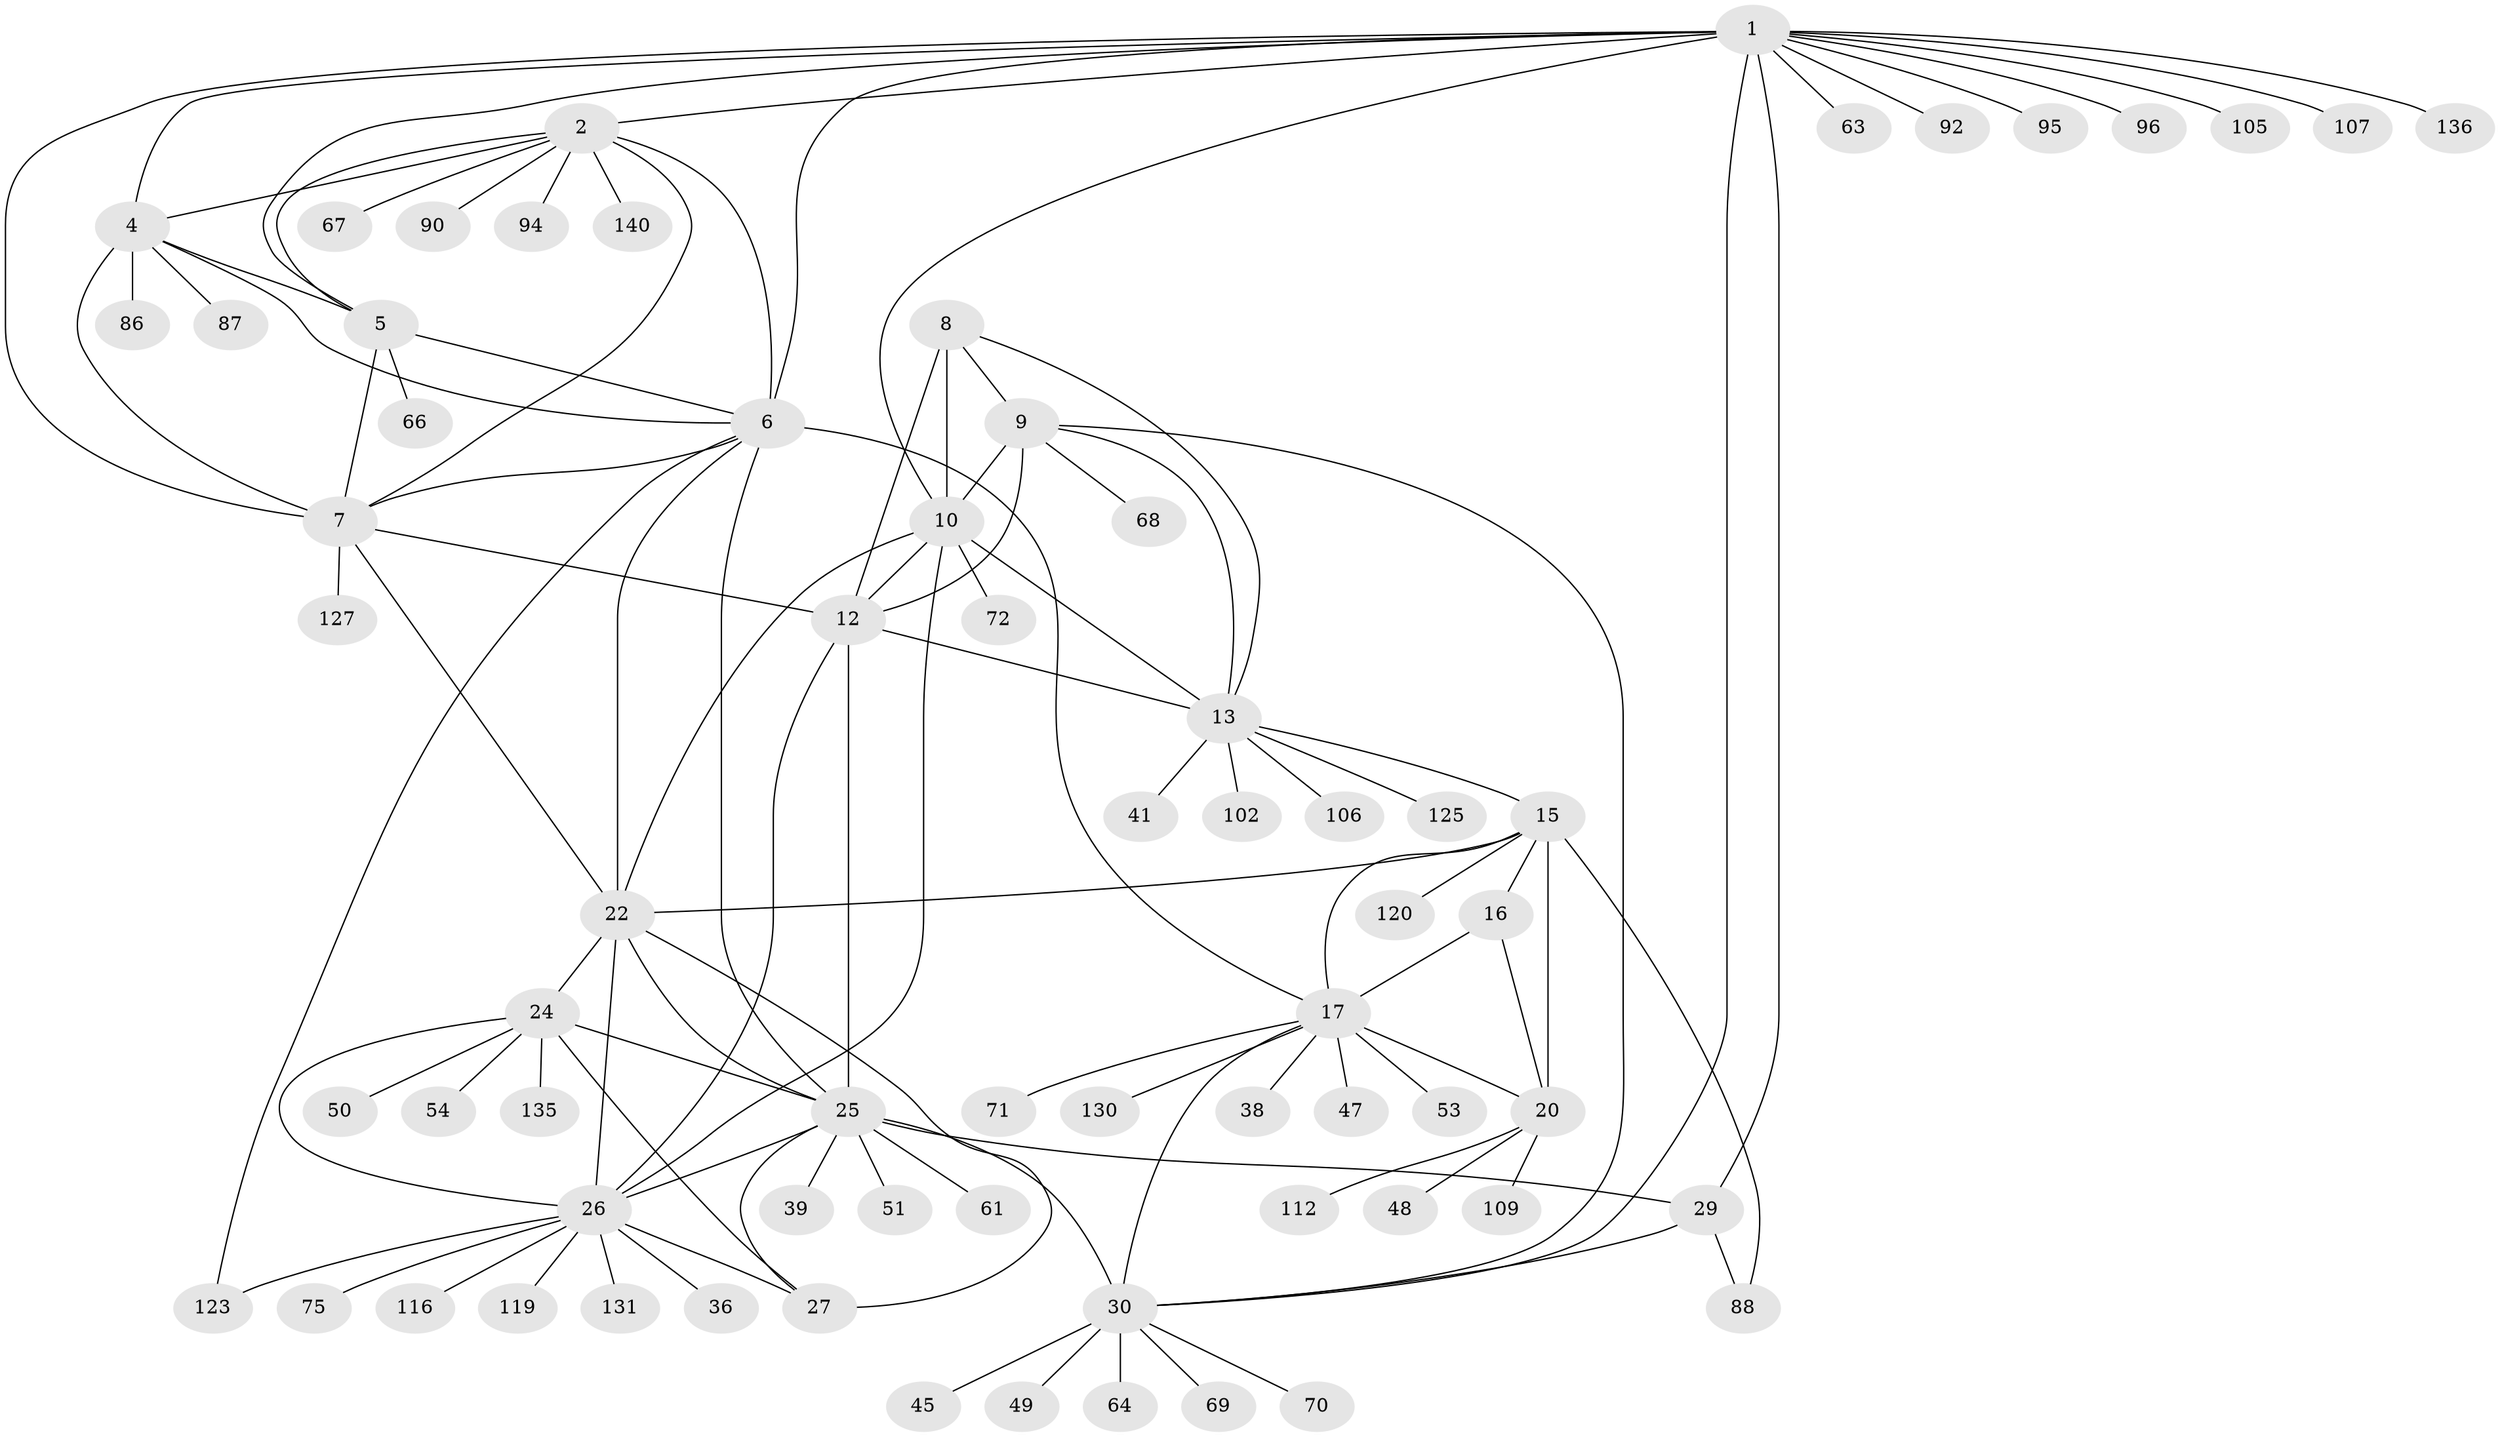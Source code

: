 // original degree distribution, {17: 0.007142857142857143, 10: 0.02857142857142857, 7: 0.02142857142857143, 8: 0.05, 11: 0.02857142857142857, 9: 0.05, 6: 0.02142857142857143, 13: 0.02142857142857143, 14: 0.014285714285714285, 12: 0.007142857142857143, 1: 0.6357142857142857, 2: 0.10714285714285714, 3: 0.007142857142857143}
// Generated by graph-tools (version 1.1) at 2025/16/03/09/25 04:16:08]
// undirected, 70 vertices, 110 edges
graph export_dot {
graph [start="1"]
  node [color=gray90,style=filled];
  1 [super="+62"];
  2 [super="+3"];
  4;
  5 [super="+137"];
  6;
  7;
  8;
  9 [super="+134+78"];
  10 [super="+11+14"];
  12 [super="+52+110"];
  13;
  15;
  16;
  17 [super="+18+113"];
  20;
  22 [super="+81+99+114+58+23"];
  24 [super="+28"];
  25 [super="+89+101+31"];
  26;
  27 [super="+60"];
  29 [super="+43"];
  30 [super="+33"];
  36;
  38;
  39;
  41;
  45;
  47;
  48;
  49;
  50 [super="+97"];
  51;
  53;
  54;
  61;
  63;
  64;
  66;
  67;
  68;
  69;
  70;
  71;
  72;
  75;
  86;
  87;
  88 [super="+138"];
  90;
  92;
  94;
  95;
  96;
  102;
  105;
  106;
  107 [super="+121"];
  109;
  112;
  116 [super="+126"];
  119;
  120;
  123;
  125;
  127;
  130;
  131;
  135;
  136;
  140;
  1 -- 2 [weight=2];
  1 -- 4;
  1 -- 5;
  1 -- 6;
  1 -- 7;
  1 -- 29;
  1 -- 63;
  1 -- 92;
  1 -- 95;
  1 -- 96;
  1 -- 105;
  1 -- 107;
  1 -- 136;
  1 -- 30;
  1 -- 10;
  2 -- 4 [weight=2];
  2 -- 5 [weight=2];
  2 -- 6 [weight=2];
  2 -- 7 [weight=2];
  2 -- 67;
  2 -- 90;
  2 -- 94;
  2 -- 140;
  4 -- 5;
  4 -- 6;
  4 -- 7;
  4 -- 86;
  4 -- 87;
  5 -- 6;
  5 -- 7;
  5 -- 66;
  6 -- 7;
  6 -- 123;
  6 -- 22;
  6 -- 17 [weight=2];
  6 -- 25;
  7 -- 12;
  7 -- 127;
  7 -- 22;
  8 -- 9;
  8 -- 10 [weight=3];
  8 -- 12;
  8 -- 13;
  9 -- 10 [weight=3];
  9 -- 12;
  9 -- 13;
  9 -- 30;
  9 -- 68;
  10 -- 12 [weight=3];
  10 -- 13 [weight=3];
  10 -- 26;
  10 -- 22;
  10 -- 72;
  12 -- 13;
  12 -- 26;
  12 -- 25;
  13 -- 15;
  13 -- 41;
  13 -- 102;
  13 -- 106;
  13 -- 125;
  15 -- 16;
  15 -- 17 [weight=4];
  15 -- 20;
  15 -- 22;
  15 -- 88;
  15 -- 120;
  16 -- 17 [weight=4];
  16 -- 20;
  17 -- 20 [weight=4];
  17 -- 30;
  17 -- 130;
  17 -- 38;
  17 -- 71;
  17 -- 47;
  17 -- 53;
  20 -- 48;
  20 -- 109;
  20 -- 112;
  22 -- 24 [weight=4];
  22 -- 25 [weight=2];
  22 -- 26 [weight=2];
  22 -- 27 [weight=2];
  24 -- 25 [weight=2];
  24 -- 26 [weight=2];
  24 -- 27 [weight=2];
  24 -- 54;
  24 -- 50;
  24 -- 135;
  25 -- 26;
  25 -- 27;
  25 -- 39;
  25 -- 51;
  25 -- 61;
  25 -- 29 [weight=2];
  25 -- 30 [weight=8];
  26 -- 27;
  26 -- 36;
  26 -- 75;
  26 -- 116;
  26 -- 119;
  26 -- 123;
  26 -- 131;
  29 -- 30 [weight=4];
  29 -- 88;
  30 -- 45;
  30 -- 64;
  30 -- 69;
  30 -- 70;
  30 -- 49;
}
